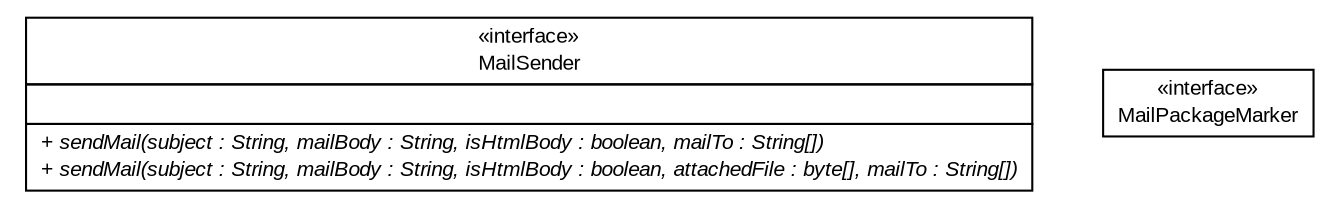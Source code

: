 #!/usr/local/bin/dot
#
# Class diagram 
# Generated by UMLGraph version R5_6 (http://www.umlgraph.org/)
#

digraph G {
	edge [fontname="arial",fontsize=10,labelfontname="arial",labelfontsize=10];
	node [fontname="arial",fontsize=10,shape=plaintext];
	nodesep=0.25;
	ranksep=0.5;
	// br.gov.to.sefaz.util.mail.MailSender
	c437 [label=<<table title="br.gov.to.sefaz.util.mail.MailSender" border="0" cellborder="1" cellspacing="0" cellpadding="2" port="p" href="./MailSender.html">
		<tr><td><table border="0" cellspacing="0" cellpadding="1">
<tr><td align="center" balign="center"> &#171;interface&#187; </td></tr>
<tr><td align="center" balign="center"> MailSender </td></tr>
		</table></td></tr>
		<tr><td><table border="0" cellspacing="0" cellpadding="1">
<tr><td align="left" balign="left">  </td></tr>
		</table></td></tr>
		<tr><td><table border="0" cellspacing="0" cellpadding="1">
<tr><td align="left" balign="left"><font face="arial italic" point-size="10.0"> + sendMail(subject : String, mailBody : String, isHtmlBody : boolean, mailTo : String[]) </font></td></tr>
<tr><td align="left" balign="left"><font face="arial italic" point-size="10.0"> + sendMail(subject : String, mailBody : String, isHtmlBody : boolean, attachedFile : byte[], mailTo : String[]) </font></td></tr>
		</table></td></tr>
		</table>>, URL="./MailSender.html", fontname="arial", fontcolor="black", fontsize=10.0];
	// br.gov.to.sefaz.util.mail.MailPackageMarker
	c438 [label=<<table title="br.gov.to.sefaz.util.mail.MailPackageMarker" border="0" cellborder="1" cellspacing="0" cellpadding="2" port="p" href="./MailPackageMarker.html">
		<tr><td><table border="0" cellspacing="0" cellpadding="1">
<tr><td align="center" balign="center"> &#171;interface&#187; </td></tr>
<tr><td align="center" balign="center"> MailPackageMarker </td></tr>
		</table></td></tr>
		</table>>, URL="./MailPackageMarker.html", fontname="arial", fontcolor="black", fontsize=10.0];
}

